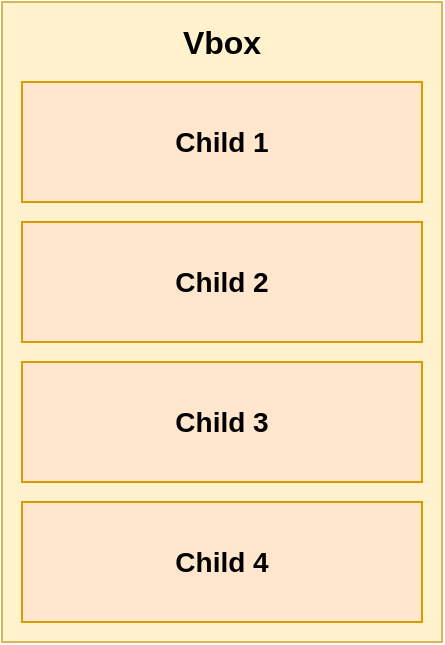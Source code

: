 <mxfile version="12.0.0" type="device" pages="1"><diagram id="V75ynCuNIZWIxYEbg9nG" name="Page-1"><mxGraphModel dx="768" dy="374" grid="1" gridSize="10" guides="1" tooltips="1" connect="1" arrows="1" fold="1" page="1" pageScale="1" pageWidth="827" pageHeight="1169" math="0" shadow="0"><root><mxCell id="0"/><mxCell id="1" parent="0"/><mxCell id="Bb1gT11nwRnCKg1CR7pr-18" value="" style="rounded=0;whiteSpace=wrap;html=1;fontSize=12;fillColor=#fff2cc;strokeColor=#d6b656;" vertex="1" parent="1"><mxGeometry x="20" y="60" width="220" height="320" as="geometry"/></mxCell><mxCell id="Bb1gT11nwRnCKg1CR7pr-19" value="Child 1" style="rounded=0;whiteSpace=wrap;html=1;fontSize=14;fillColor=#ffe6cc;strokeColor=#d79b00;fontStyle=1" vertex="1" parent="1"><mxGeometry x="30" y="100" width="200" height="60" as="geometry"/></mxCell><mxCell id="Bb1gT11nwRnCKg1CR7pr-20" value="Child 2" style="rounded=0;whiteSpace=wrap;html=1;fontSize=14;fillColor=#ffe6cc;strokeColor=#d79b00;fontStyle=1" vertex="1" parent="1"><mxGeometry x="30" y="170" width="200" height="60" as="geometry"/></mxCell><mxCell id="Bb1gT11nwRnCKg1CR7pr-21" value="Child 3" style="rounded=0;whiteSpace=wrap;html=1;fontSize=14;fillColor=#ffe6cc;strokeColor=#d79b00;fontStyle=1" vertex="1" parent="1"><mxGeometry x="30" y="240" width="200" height="60" as="geometry"/></mxCell><mxCell id="Bb1gT11nwRnCKg1CR7pr-22" value="Child 4" style="rounded=0;whiteSpace=wrap;html=1;fontSize=14;fillColor=#ffe6cc;strokeColor=#d79b00;fontStyle=1" vertex="1" parent="1"><mxGeometry x="30" y="310" width="200" height="60" as="geometry"/></mxCell><mxCell id="Bb1gT11nwRnCKg1CR7pr-23" value="Vbox" style="text;html=1;strokeColor=none;fillColor=none;align=center;verticalAlign=middle;whiteSpace=wrap;rounded=0;fontSize=16;fontStyle=1" vertex="1" parent="1"><mxGeometry x="110" y="70" width="40" height="20" as="geometry"/></mxCell></root></mxGraphModel></diagram></mxfile>